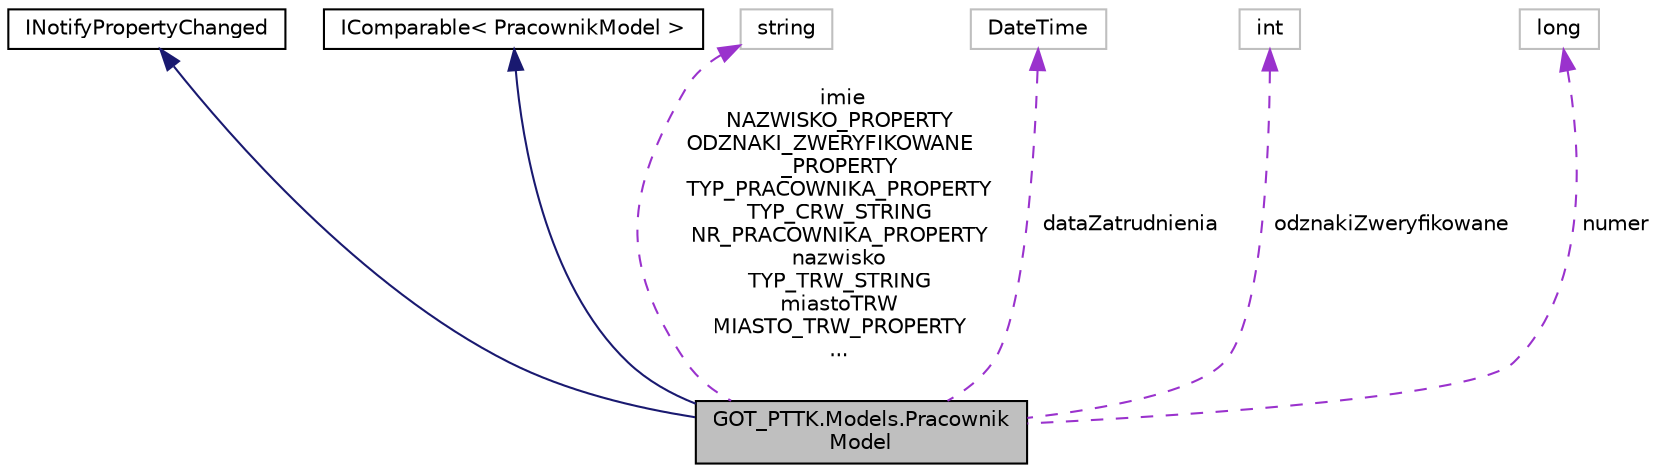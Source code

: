 digraph "GOT_PTTK.Models.PracownikModel"
{
 // INTERACTIVE_SVG=YES
  edge [fontname="Helvetica",fontsize="10",labelfontname="Helvetica",labelfontsize="10"];
  node [fontname="Helvetica",fontsize="10",shape=record];
  Node3 [label="GOT_PTTK.Models.Pracownik\lModel",height=0.2,width=0.4,color="black", fillcolor="grey75", style="filled", fontcolor="black"];
  Node4 -> Node3 [dir="back",color="midnightblue",fontsize="10",style="solid",fontname="Helvetica"];
  Node4 [label="INotifyPropertyChanged",height=0.2,width=0.4,color="black", fillcolor="white", style="filled",URL="$class_i_notify_property_changed.html"];
  Node5 -> Node3 [dir="back",color="midnightblue",fontsize="10",style="solid",fontname="Helvetica"];
  Node5 [label="IComparable\< PracownikModel \>",height=0.2,width=0.4,color="black", fillcolor="white", style="filled",URL="$class_i_comparable.html"];
  Node6 -> Node3 [dir="back",color="darkorchid3",fontsize="10",style="dashed",label=" imie\nNAZWISKO_PROPERTY\nODZNAKI_ZWERYFIKOWANE\l_PROPERTY\nTYP_PRACOWNIKA_PROPERTY\nTYP_CRW_STRING\nNR_PRACOWNIKA_PROPERTY\nnazwisko\nTYP_TRW_STRING\nmiastoTRW\nMIASTO_TRW_PROPERTY\n..." ,fontname="Helvetica"];
  Node6 [label="string",height=0.2,width=0.4,color="grey75", fillcolor="white", style="filled"];
  Node7 -> Node3 [dir="back",color="darkorchid3",fontsize="10",style="dashed",label=" dataZatrudnienia" ,fontname="Helvetica"];
  Node7 [label="DateTime",height=0.2,width=0.4,color="grey75", fillcolor="white", style="filled"];
  Node8 -> Node3 [dir="back",color="darkorchid3",fontsize="10",style="dashed",label=" odznakiZweryfikowane" ,fontname="Helvetica"];
  Node8 [label="int",height=0.2,width=0.4,color="grey75", fillcolor="white", style="filled"];
  Node9 -> Node3 [dir="back",color="darkorchid3",fontsize="10",style="dashed",label=" numer" ,fontname="Helvetica"];
  Node9 [label="long",height=0.2,width=0.4,color="grey75", fillcolor="white", style="filled"];
}
